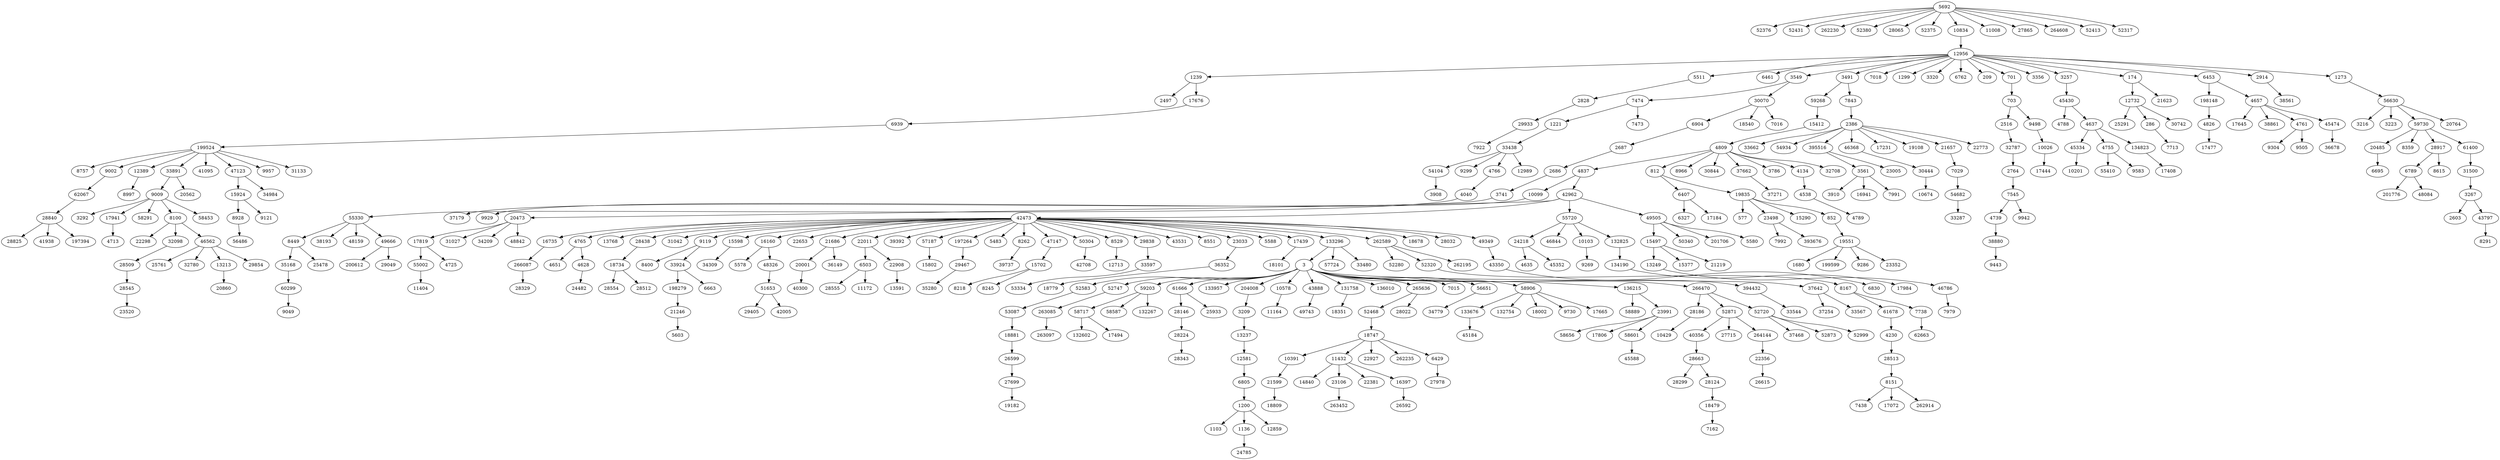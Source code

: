 digraph test2 {
  5692 -> 52376
  5692 -> 52431
  5692 -> 262230
  5692 -> 52380
  5692 -> 28065
  5692 -> 52375
  5692 -> 10834
  5692 -> 11008
  5692 -> 27865
  5692 -> 264608
  5692 -> 52413
  5692 -> 52317
  10834 -> 12956
  12956 -> 1239
  12956 -> 5511
  12956 -> 6461
  12956 -> 3549
  12956 -> 3491
  12956 -> 7018
  12956 -> 1299
  12956 -> 3320
  12956 -> 6762
  12956 -> 209
  12956 -> 701
  12956 -> 3356
  12956 -> 3257
  12956 -> 174
  12956 -> 6453
  12956 -> 2914
  12956 -> 1273
  1239 -> 2497
  1239 -> 17676
  5511 -> 2828
  3549 -> 7474
  3549 -> 30070
  3491 -> 59268
  3491 -> 7843
  701 -> 703
  3257 -> 45430
  174 -> 12732
  174 -> 21623
  6453 -> 198148
  6453 -> 4657
  2914 -> 38561
  1273 -> 56630
  17676 -> 6939
  2828 -> 29933
  7474 -> 1221
  7474 -> 7473
  30070 -> 6904
  30070 -> 18540
  30070 -> 7016
  59268 -> 15412
  7843 -> 2386
  703 -> 2516
  703 -> 9498
  45430 -> 4788
  45430 -> 4637
  12732 -> 25291
  12732 -> 286
  12732 -> 30742
  198148 -> 4826
  4657 -> 17645
  4657 -> 38861
  4657 -> 4761
  4657 -> 45474
  56630 -> 3216
  56630 -> 3223
  56630 -> 59730
  56630 -> 20764
  6939 -> 199524
  29933 -> 7922
  1221 -> 33438
  6904 -> 2687
  15412 -> 4809
  2386 -> 33662
  2386 -> 54934
  2386 -> 395516
  2386 -> 46368
  2386 -> 17231
  2386 -> 19108
  2386 -> 21657
  2386 -> 22773
  2516 -> 32787
  9498 -> 10026
  4637 -> 45334
  4637 -> 4755
  4637 -> 134823
  286 -> 7713
  4826 -> 17477
  4761 -> 9304
  4761 -> 9505
  45474 -> 36678
  59730 -> 20485
  59730 -> 8359
  59730 -> 28917
  59730 -> 61400
  199524 -> 8757
  199524 -> 9002
  199524 -> 12389
  199524 -> 33891
  199524 -> 41095
  199524 -> 47123
  199524 -> 9957
  199524 -> 31133
  33438 -> 54104
  33438 -> 9299
  33438 -> 4766
  33438 -> 12989
  2687 -> 2686
  4809 -> 4837
  4809 -> 812
  4809 -> 8966
  4809 -> 30844
  4809 -> 37662
  4809 -> 3786
  4809 -> 4134
  4809 -> 32708
  395516 -> 3561
  395516 -> 23005
  46368 -> 30444
  21657 -> 7029
  32787 -> 2764
  10026 -> 17444
  45334 -> 10201
  4755 -> 55410
  4755 -> 9583
  134823 -> 17408
  20485 -> 6695
  28917 -> 6789
  28917 -> 8615
  61400 -> 31500
  9002 -> 62067
  12389 -> 8997
  33891 -> 9009
  33891 -> 20562
  47123 -> 15924
  47123 -> 34984
  54104 -> 3908
  4766 -> 4040
  2686 -> 3741
  4837 -> 10099
  4837 -> 42962
  812 -> 6407
  812 -> 19835
  37662 -> 37271
  4134 -> 4538
  3561 -> 3910
  3561 -> 16941
  3561 -> 7991
  30444 -> 10674
  7029 -> 54682
  2764 -> 7545
  6789 -> 201776
  6789 -> 48084
  31500 -> 3267
  62067 -> 28840
  9009 -> 3292
  9009 -> 17941
  9009 -> 58291
  9009 -> 8100
  9009 -> 58453
  15924 -> 8928
  15924 -> 9121
  4040 -> 55330
  3741 -> 37179
  10099 -> 9929
  42962 -> 20473
  42962 -> 42473
  42962 -> 55720
  42962 -> 49505
  6407 -> 6327
  6407 -> 17184
  19835 -> 577
  19835 -> 23498
  19835 -> 15290
  19835 -> 852
  4538 -> 4789
  54682 -> 33287
  7545 -> 4739
  7545 -> 9942
  3267 -> 2603
  3267 -> 43797
  28840 -> 28825
  28840 -> 41938
  28840 -> 197394
  17941 -> 4713
  8100 -> 22298
  8100 -> 32098
  8100 -> 46562
  8928 -> 56486
  55330 -> 8449
  55330 -> 38193
  55330 -> 48159
  55330 -> 49666
  20473 -> 17819
  20473 -> 31027
  20473 -> 34209
  20473 -> 48842
  42473 -> 16735
  42473 -> 4765
  42473 -> 13768
  42473 -> 28438
  42473 -> 31042
  42473 -> 9119
  42473 -> 15598
  42473 -> 16160
  42473 -> 22653
  42473 -> 21686
  42473 -> 22011
  42473 -> 39392
  42473 -> 57187
  42473 -> 197264
  42473 -> 5483
  42473 -> 8262
  42473 -> 47147
  42473 -> 50304
  42473 -> 8529
  42473 -> 29838
  42473 -> 43531
  42473 -> 8551
  42473 -> 23033
  42473 -> 5588
  42473 -> 17439
  42473 -> 133296
  42473 -> 262589
  42473 -> 18678
  42473 -> 28032
  42473 -> 49349
  55720 -> 24218
  55720 -> 46844
  55720 -> 10103
  55720 -> 132825
  49505 -> 15497
  49505 -> 50340
  49505 -> 201706
  49505 -> 5580
  23498 -> 7992
  23498 -> 393676
  852 -> 19551
  4739 -> 38880
  43797 -> 8291
  32098 -> 28509
  46562 -> 25761
  46562 -> 32780
  46562 -> 13213
  46562 -> 29854
  8449 -> 35168
  8449 -> 25478
  49666 -> 200612
  49666 -> 29049
  17819 -> 55002
  17819 -> 4725
  16735 -> 266087
  4765 -> 4651
  4765 -> 4628
  28438 -> 18734
  9119 -> 8400
  9119 -> 33924
  15598 -> 34309
  16160 -> 5578
  16160 -> 48326
  21686 -> 20001
  21686 -> 36149
  22011 -> 6503
  22011 -> 22908
  57187 -> 15802
  197264 -> 29467
  8262 -> 39737
  47147 -> 15702
  50304 -> 42708
  8529 -> 12713
  29838 -> 33597
  23033 -> 36352
  17439 -> 18101
  133296 -> 3
  133296 -> 57724
  133296 -> 33480
  262589 -> 52280
  262589 -> 52320
  262589 -> 262195
  49349 -> 43350
  24218 -> 4635
  24218 -> 45352
  10103 -> 9269
  132825 -> 134190
  15497 -> 13249
  15497 -> 15377
  15497 -> 21219
  19551 -> 1680
  19551 -> 199599
  19551 -> 9286
  19551 -> 23352
  38880 -> 9443
  28509 -> 28545
  13213 -> 20860
  35168 -> 60299
  55002 -> 11404
  266087 -> 28329
  4628 -> 24482
  18734 -> 28554
  18734 -> 28512
  33924 -> 198279
  33924 -> 6663
  48326 -> 51653
  20001 -> 40300
  6503 -> 28555
  6503 -> 11172
  22908 -> 13591
  29467 -> 35280
  15702 -> 8218
  15702 -> 8245
  33597 -> 53334
  36352 -> 18779
  3 -> 52583
  3 -> 52747
  3 -> 59203
  3 -> 61666
  3 -> 133957
  3 -> 204008
  3 -> 10578
  3 -> 43888
  3 -> 131758
  3 -> 136010
  3 -> 265636
  3 -> 7015
  3 -> 56651
  3 -> 58906
  3 -> 136215
  3 -> 266470
  3 -> 394432
  3 -> 37642
  52320 -> 8167
  43350 -> 6830
  134190 -> 17984
  13249 -> 46786
  28545 -> 23520
  60299 -> 9049
  198279 -> 21246
  51653 -> 29405
  51653 -> 42005
  52583 -> 53087
  52747 -> 263085
  59203 -> 58717
  59203 -> 58587
  59203 -> 132267
  61666 -> 28146
  61666 -> 25933
  204008 -> 3209
  10578 -> 11164
  43888 -> 49743
  131758 -> 18351
  265636 -> 52468
  265636 -> 28022
  56651 -> 34779
  58906 -> 133676
  58906 -> 132754
  58906 -> 18002
  58906 -> 9730
  58906 -> 17665
  136215 -> 58889
  136215 -> 23991
  266470 -> 28186
  266470 -> 52871
  266470 -> 52720
  394432 -> 33544
  37642 -> 37254
  37642 -> 33567
  8167 -> 61678
  8167 -> 7738
  46786 -> 7979
  21246 -> 5603
  53087 -> 18881
  263085 -> 263097
  58717 -> 132602
  58717 -> 17494
  28146 -> 28224
  3209 -> 13237
  52468 -> 18747
  133676 -> 45184
  23991 -> 58656
  23991 -> 17806
  23991 -> 58601
  28186 -> 10429
  52871 -> 40356
  52871 -> 27715
  52871 -> 264144
  52720 -> 37468
  52720 -> 52873
  52720 -> 52999
  61678 -> 4230
  7738 -> 62663
  18881 -> 26599
  28224 -> 28343
  13237 -> 12581
  18747 -> 10391
  18747 -> 11432
  18747 -> 22927
  18747 -> 262235
  18747 -> 6429
  58601 -> 45588
  40356 -> 28663
  264144 -> 22356
  4230 -> 28513
  26599 -> 27699
  12581 -> 6805
  10391 -> 21599
  11432 -> 14840
  11432 -> 23106
  11432 -> 22381
  11432 -> 16397
  6429 -> 27978
  28663 -> 28299
  28663 -> 28124
  22356 -> 26615
  28513 -> 8151
  27699 -> 19182
  6805 -> 1200
  21599 -> 18809
  23106 -> 263452
  16397 -> 26592
  28124 -> 18479
  8151 -> 7438
  8151 -> 17072
  8151 -> 262914
  1200 -> 1103
  1200 -> 1136
  1200 -> 12859
  18479 -> 7162
  1136 -> 24785
}
